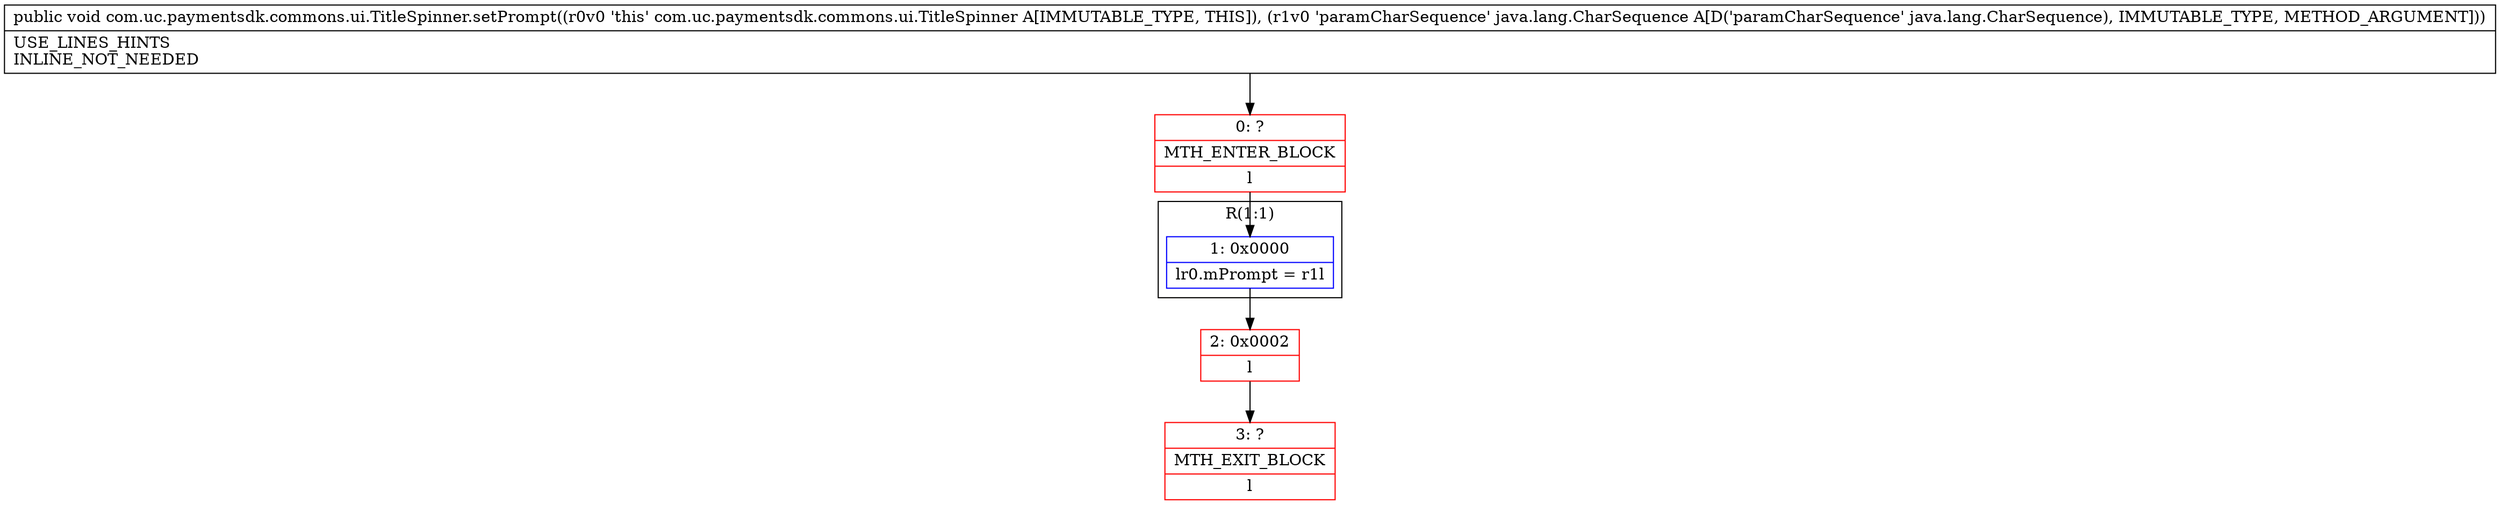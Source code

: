 digraph "CFG forcom.uc.paymentsdk.commons.ui.TitleSpinner.setPrompt(Ljava\/lang\/CharSequence;)V" {
subgraph cluster_Region_190456969 {
label = "R(1:1)";
node [shape=record,color=blue];
Node_1 [shape=record,label="{1\:\ 0x0000|lr0.mPrompt = r1l}"];
}
Node_0 [shape=record,color=red,label="{0\:\ ?|MTH_ENTER_BLOCK\l|l}"];
Node_2 [shape=record,color=red,label="{2\:\ 0x0002|l}"];
Node_3 [shape=record,color=red,label="{3\:\ ?|MTH_EXIT_BLOCK\l|l}"];
MethodNode[shape=record,label="{public void com.uc.paymentsdk.commons.ui.TitleSpinner.setPrompt((r0v0 'this' com.uc.paymentsdk.commons.ui.TitleSpinner A[IMMUTABLE_TYPE, THIS]), (r1v0 'paramCharSequence' java.lang.CharSequence A[D('paramCharSequence' java.lang.CharSequence), IMMUTABLE_TYPE, METHOD_ARGUMENT]))  | USE_LINES_HINTS\lINLINE_NOT_NEEDED\l}"];
MethodNode -> Node_0;
Node_1 -> Node_2;
Node_0 -> Node_1;
Node_2 -> Node_3;
}

